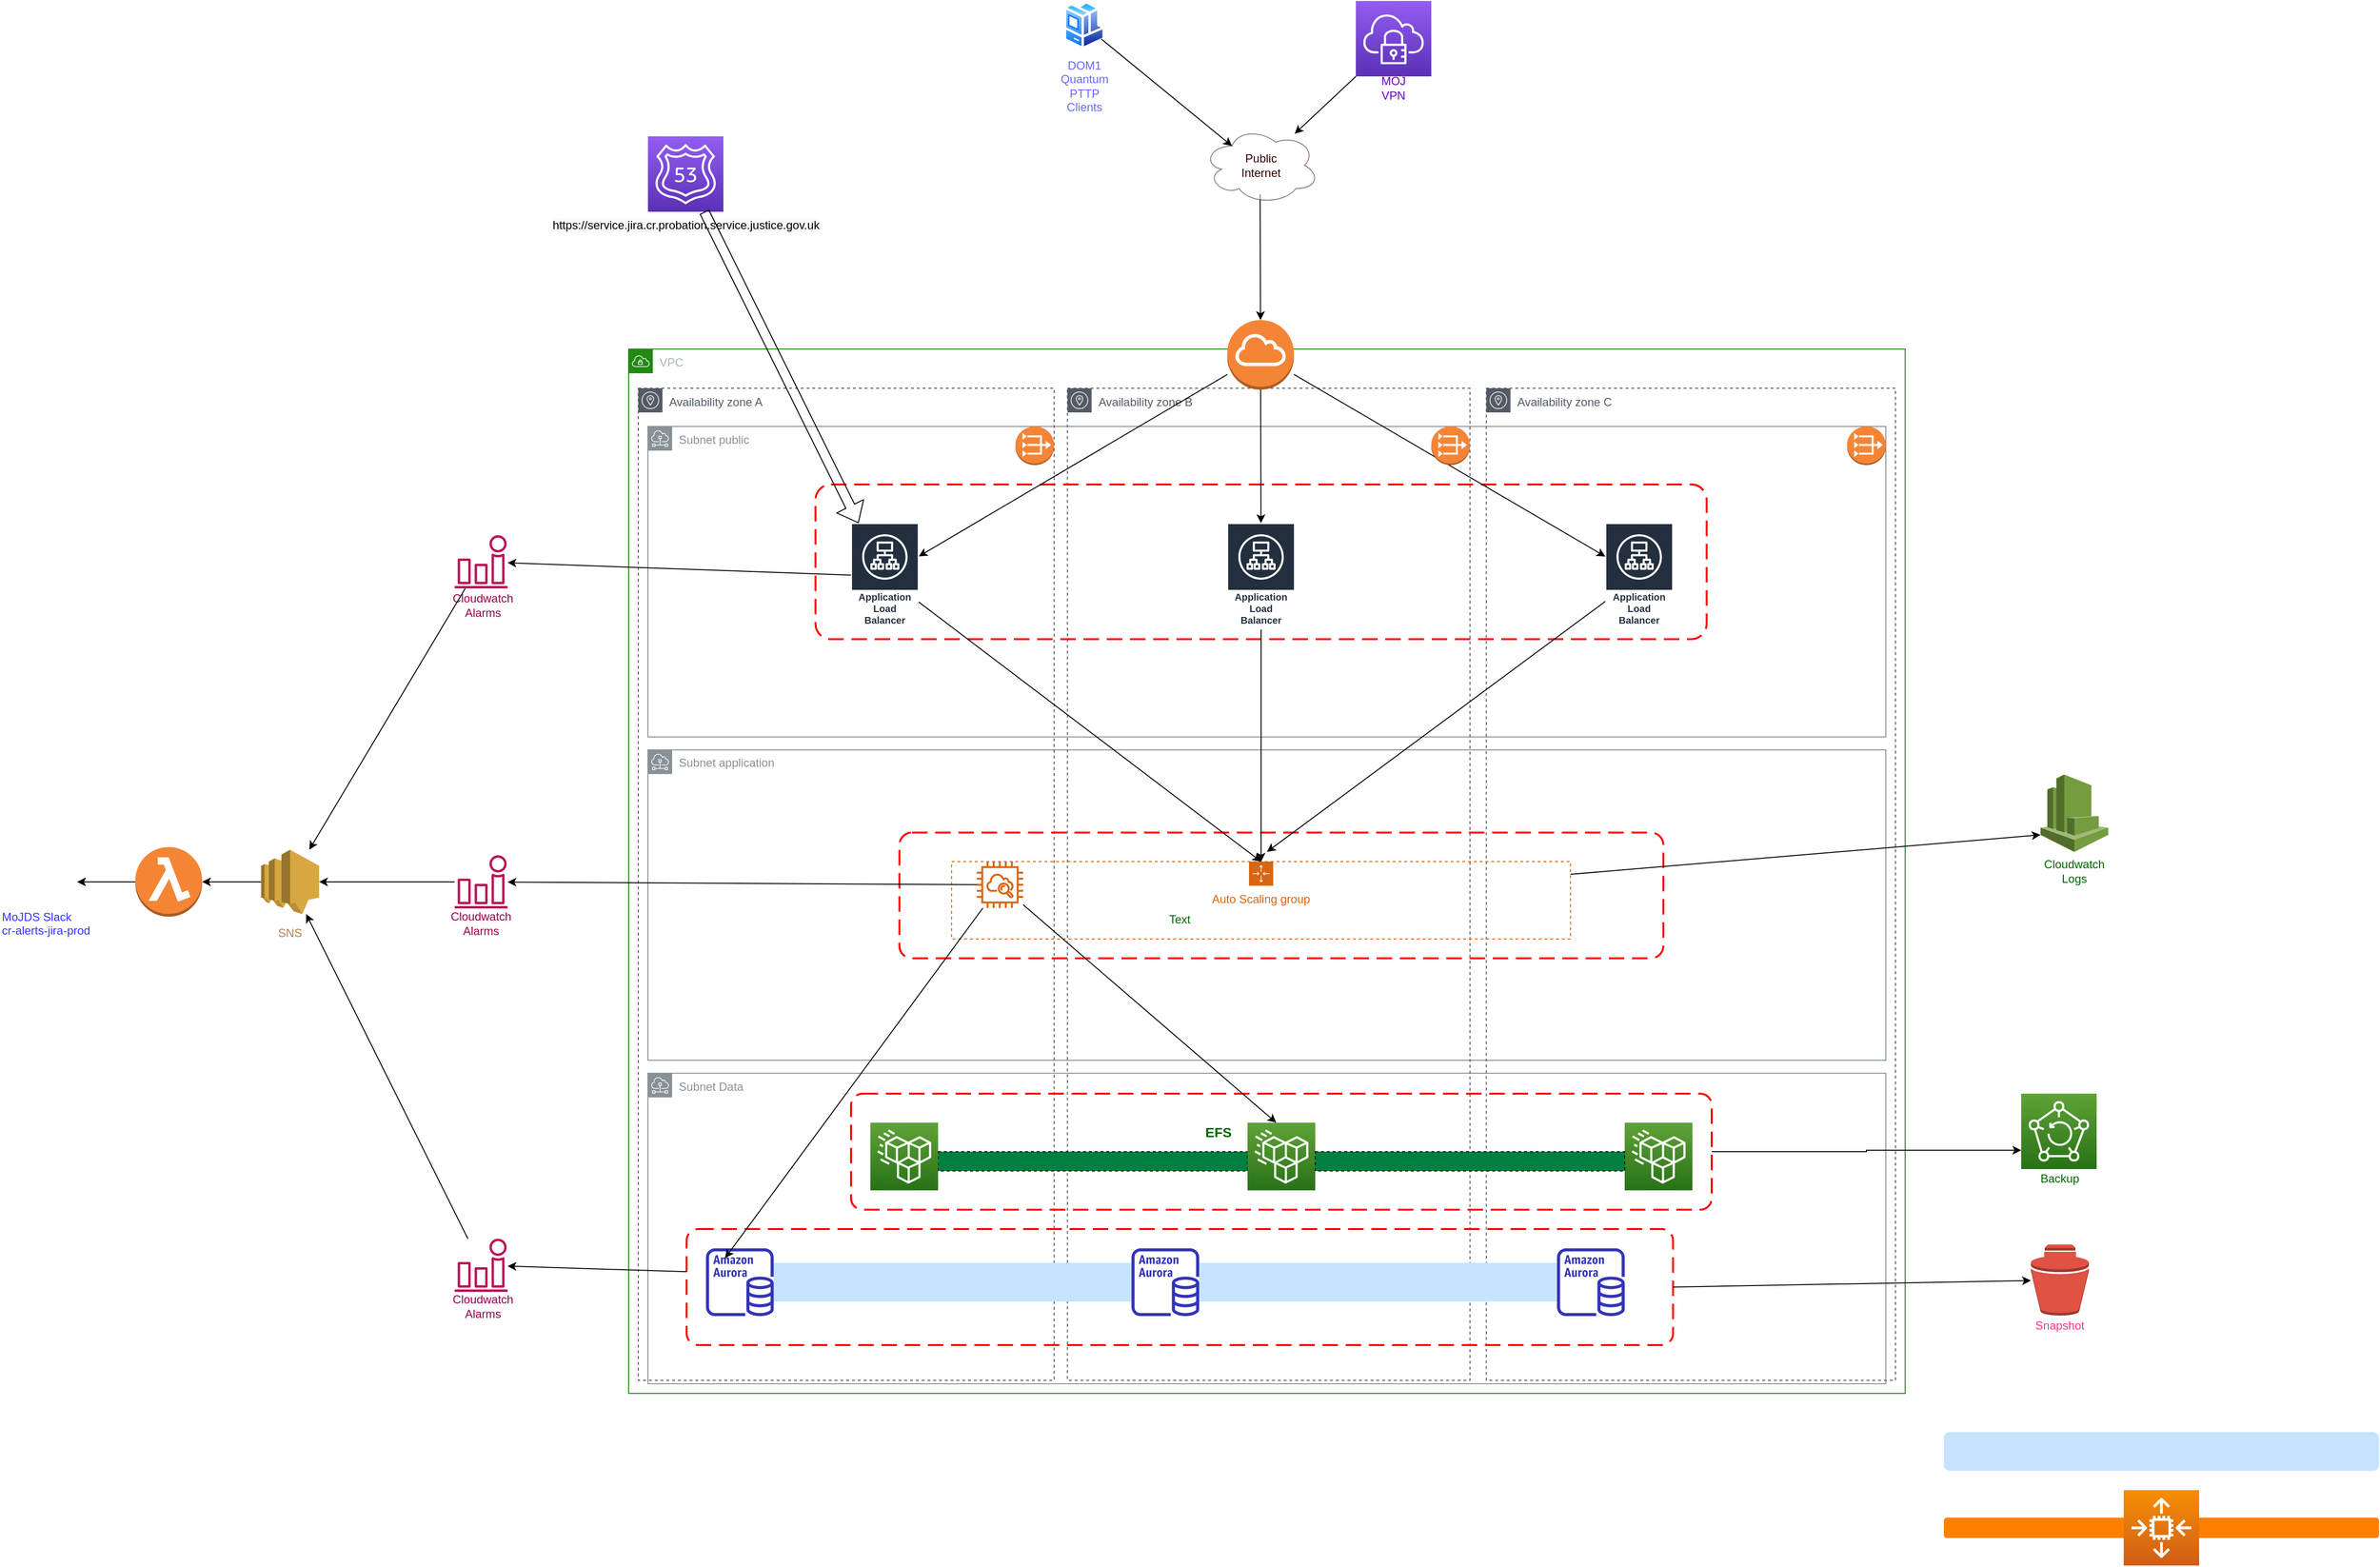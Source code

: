 <mxfile version="14.7.0" type="device"><diagram id="TUYu1_5qAVpoZkDvRc0O" name="Page-1"><mxGraphModel dx="1426" dy="801" grid="1" gridSize="10" guides="1" tooltips="1" connect="1" arrows="1" fold="1" page="1" pageScale="1" pageWidth="827" pageHeight="1169" math="0" shadow="0"><root><mxCell id="0"/><mxCell id="1" parent="0"/><mxCell id="mzkoQJD08yUXcUBkLZNH-1" parent="0" visible="0"/><mxCell id="mzkoQJD08yUXcUBkLZNH-2" value="Subnets colour" style="locked=1;" parent="0" visible="0"/><mxCell id="mzkoQJD08yUXcUBkLZNH-3" value="" style="group" parent="mzkoQJD08yUXcUBkLZNH-2" vertex="1" connectable="0"><mxGeometry x="700" y="480" width="1300" height="989.88" as="geometry"/></mxCell><mxCell id="mzkoQJD08yUXcUBkLZNH-4" value="Public subnet" style="points=[[0,0],[0.25,0],[0.5,0],[0.75,0],[1,0],[1,0.25],[1,0.5],[1,0.75],[1,1],[0.75,1],[0.5,1],[0.25,1],[0,1],[0,0.75],[0,0.5],[0,0.25]];outlineConnect=0;gradientColor=none;html=1;whiteSpace=wrap;fontSize=12;fontStyle=0;shape=mxgraph.aws4.group;grIcon=mxgraph.aws4.group_security_group;grStroke=0;strokeColor=#248814;fillColor=#E9F3E6;verticalAlign=top;align=left;spacingLeft=30;fontColor=#248814;dashed=0;" parent="mzkoQJD08yUXcUBkLZNH-3" vertex="1"><mxGeometry width="1300" height="325.11" as="geometry"/></mxCell><mxCell id="mzkoQJD08yUXcUBkLZNH-5" value="Private subnet Application" style="points=[[0,0],[0.25,0],[0.5,0],[0.75,0],[1,0],[1,0.25],[1,0.5],[1,0.75],[1,1],[0.75,1],[0.5,1],[0.25,1],[0,1],[0,0.75],[0,0.5],[0,0.25]];outlineConnect=0;gradientColor=none;html=1;whiteSpace=wrap;fontSize=12;fontStyle=0;shape=mxgraph.aws4.group;grIcon=mxgraph.aws4.group_security_group;grStroke=0;strokeColor=#147EBA;fillColor=#E6F2F8;verticalAlign=top;align=left;spacingLeft=30;fontColor=#147EBA;dashed=0;" parent="mzkoQJD08yUXcUBkLZNH-3" vertex="1"><mxGeometry y="334.469" width="1300" height="321.096" as="geometry"/></mxCell><mxCell id="mzkoQJD08yUXcUBkLZNH-6" value="Private subnet Data" style="points=[[0,0],[0.25,0],[0.5,0],[0.75,0],[1,0],[1,0.25],[1,0.5],[1,0.75],[1,1],[0.75,1],[0.5,1],[0.25,1],[0,1],[0,0.75],[0,0.5],[0,0.25]];outlineConnect=0;gradientColor=none;html=1;whiteSpace=wrap;fontSize=12;fontStyle=0;shape=mxgraph.aws4.group;grIcon=mxgraph.aws4.group_security_group;grStroke=0;strokeColor=#147EBA;verticalAlign=top;align=left;spacingLeft=30;fontColor=#147EBA;dashed=0;fillColor=#FFCCFF;" parent="mzkoQJD08yUXcUBkLZNH-3" vertex="1"><mxGeometry y="668.784" width="1300" height="321.096" as="geometry"/></mxCell><mxCell id="mzkoQJD08yUXcUBkLZNH-7" value="Subnets grey" style="locked=1;" parent="0"/><mxCell id="mzkoQJD08yUXcUBkLZNH-8" value="" style="group" parent="mzkoQJD08yUXcUBkLZNH-7" vertex="1" connectable="0"><mxGeometry x="710" y="480" width="1280" height="990" as="geometry"/></mxCell><mxCell id="mzkoQJD08yUXcUBkLZNH-9" value="Subnet public" style="outlineConnect=0;gradientColor=none;html=1;whiteSpace=wrap;fontSize=12;fontStyle=0;shape=mxgraph.aws4.group;grIcon=mxgraph.aws4.group_subnet;strokeColor=#879196;fillColor=none;verticalAlign=top;align=left;spacingLeft=30;fontColor=#879196;dashed=0;" parent="mzkoQJD08yUXcUBkLZNH-8" vertex="1"><mxGeometry width="1280" height="321.081" as="geometry"/></mxCell><mxCell id="mzkoQJD08yUXcUBkLZNH-10" value="Subnet application" style="outlineConnect=0;gradientColor=none;html=1;whiteSpace=wrap;fontSize=12;fontStyle=0;shape=mxgraph.aws4.group;grIcon=mxgraph.aws4.group_subnet;strokeColor=#879196;fillColor=none;verticalAlign=top;align=left;spacingLeft=30;fontColor=#879196;dashed=0;" parent="mzkoQJD08yUXcUBkLZNH-8" vertex="1"><mxGeometry y="334.459" width="1280" height="321.081" as="geometry"/></mxCell><mxCell id="mzkoQJD08yUXcUBkLZNH-11" value="Subnet Data" style="outlineConnect=0;gradientColor=none;html=1;whiteSpace=wrap;fontSize=12;fontStyle=0;shape=mxgraph.aws4.group;grIcon=mxgraph.aws4.group_subnet;strokeColor=#879196;fillColor=none;verticalAlign=top;align=left;spacingLeft=30;fontColor=#879196;dashed=0;" parent="mzkoQJD08yUXcUBkLZNH-8" vertex="1"><mxGeometry y="668.919" width="1280" height="321.081" as="geometry"/></mxCell><mxCell id="mzkoQJD08yUXcUBkLZNH-12" value="VPC" style="locked=1;" parent="0"/><mxCell id="mzkoQJD08yUXcUBkLZNH-13" value="" style="group" parent="mzkoQJD08yUXcUBkLZNH-12" vertex="1" connectable="0"><mxGeometry x="690" y="400" width="1320" height="1080" as="geometry"/></mxCell><mxCell id="mzkoQJD08yUXcUBkLZNH-14" value="VPC" style="points=[[0,0],[0.25,0],[0.5,0],[0.75,0],[1,0],[1,0.25],[1,0.5],[1,0.75],[1,1],[0.75,1],[0.5,1],[0.25,1],[0,1],[0,0.75],[0,0.5],[0,0.25]];outlineConnect=0;gradientColor=none;html=1;whiteSpace=wrap;fontSize=12;fontStyle=0;shape=mxgraph.aws4.group;grIcon=mxgraph.aws4.group_vpc;strokeColor=#248814;fillColor=none;verticalAlign=top;align=left;spacingLeft=30;fontColor=#AAB7B8;dashed=0;" parent="mzkoQJD08yUXcUBkLZNH-13" vertex="1"><mxGeometry width="1320.0" height="1080" as="geometry"/></mxCell><mxCell id="mzkoQJD08yUXcUBkLZNH-15" value="Availability zone C" style="outlineConnect=0;gradientColor=none;html=1;whiteSpace=wrap;fontSize=12;fontStyle=0;shape=mxgraph.aws4.group;grIcon=mxgraph.aws4.group_availability_zone;strokeColor=#545B64;fillColor=none;verticalAlign=top;align=left;spacingLeft=30;fontColor=#545B64;dashed=1;" parent="mzkoQJD08yUXcUBkLZNH-13" vertex="1"><mxGeometry x="886.87" y="40.5" width="423.13" height="1026" as="geometry"/></mxCell><mxCell id="mzkoQJD08yUXcUBkLZNH-16" value="Availability zone B" style="outlineConnect=0;gradientColor=none;html=1;whiteSpace=wrap;fontSize=12;fontStyle=0;shape=mxgraph.aws4.group;grIcon=mxgraph.aws4.group_availability_zone;strokeColor=#545B64;fillColor=none;verticalAlign=top;align=left;spacingLeft=30;fontColor=#545B64;dashed=1;" parent="mzkoQJD08yUXcUBkLZNH-13" vertex="1"><mxGeometry x="453.75" y="40.5" width="416.25" height="1026" as="geometry"/></mxCell><mxCell id="mzkoQJD08yUXcUBkLZNH-17" value="Availability zone A" style="outlineConnect=0;gradientColor=none;html=1;whiteSpace=wrap;fontSize=12;fontStyle=0;shape=mxgraph.aws4.group;grIcon=mxgraph.aws4.group_availability_zone;strokeColor=#545B64;fillColor=none;verticalAlign=top;align=left;spacingLeft=30;fontColor=#545B64;dashed=1;" parent="mzkoQJD08yUXcUBkLZNH-13" vertex="1"><mxGeometry x="10" y="40.5" width="430" height="1026" as="geometry"/></mxCell><mxCell id="mzkoQJD08yUXcUBkLZNH-18" value="" style="outlineConnect=0;dashed=0;verticalLabelPosition=bottom;verticalAlign=top;align=center;html=1;shape=mxgraph.aws3.internet_gateway;fillColor=#F58536;gradientColor=none;rounded=0;strokeColor=#000000;strokeWidth=2;fontColor=#006600;" parent="mzkoQJD08yUXcUBkLZNH-12" vertex="1"><mxGeometry x="1309" y="370" width="69" height="72" as="geometry"/></mxCell><mxCell id="mzkoQJD08yUXcUBkLZNH-19" value="Database" style="" parent="0"/><mxCell id="mzkoQJD08yUXcUBkLZNH-20" value="" style="outlineConnect=0;fontColor=#232F3E;gradientColor=none;fillColor=#3334B9;strokeColor=none;dashed=0;verticalLabelPosition=bottom;verticalAlign=top;align=center;html=1;fontSize=12;fontStyle=0;aspect=fixed;pointerEvents=1;shape=mxgraph.aws4.aurora_instance;" parent="mzkoQJD08yUXcUBkLZNH-19" vertex="1"><mxGeometry x="770" y="1330" width="70" height="70" as="geometry"/></mxCell><mxCell id="mzkoQJD08yUXcUBkLZNH-21" value="" style="outlineConnect=0;fontColor=#232F3E;gradientColor=none;fillColor=#3334B9;strokeColor=none;dashed=0;verticalLabelPosition=bottom;verticalAlign=top;align=center;html=1;fontSize=12;fontStyle=0;aspect=fixed;pointerEvents=1;shape=mxgraph.aws4.aurora_instance;" parent="mzkoQJD08yUXcUBkLZNH-19" vertex="1"><mxGeometry x="1650" y="1330" width="70" height="70" as="geometry"/></mxCell><mxCell id="mzkoQJD08yUXcUBkLZNH-22" value="" style="rounded=0;whiteSpace=wrap;html=1;fillColor=#C7E3FF;strokeColor=none;dashed=1;strokeWidth=2;" parent="mzkoQJD08yUXcUBkLZNH-19" vertex="1"><mxGeometry x="840" y="1345" width="370" height="40" as="geometry"/></mxCell><mxCell id="mzkoQJD08yUXcUBkLZNH-23" value="" style="outlineConnect=0;fontColor=#232F3E;gradientColor=none;fillColor=#3334B9;strokeColor=none;dashed=0;verticalLabelPosition=bottom;verticalAlign=top;align=center;html=1;fontSize=12;fontStyle=0;aspect=fixed;pointerEvents=1;shape=mxgraph.aws4.aurora_instance;" parent="mzkoQJD08yUXcUBkLZNH-19" vertex="1"><mxGeometry x="1210" y="1330" width="70" height="70" as="geometry"/></mxCell><mxCell id="mzkoQJD08yUXcUBkLZNH-24" value="" style="rounded=0;whiteSpace=wrap;html=1;fillColor=#C7E3FF;strokeColor=none;dashed=1;strokeWidth=2;" parent="mzkoQJD08yUXcUBkLZNH-19" vertex="1"><mxGeometry x="1280" y="1345" width="370" height="40" as="geometry"/></mxCell><mxCell id="mzkoQJD08yUXcUBkLZNH-25" value="EFS" style="" parent="0"/><mxCell id="mzkoQJD08yUXcUBkLZNH-26" value="" style="group" parent="mzkoQJD08yUXcUBkLZNH-25" vertex="1" connectable="0"><mxGeometry x="940" y="1200" width="850" height="70" as="geometry"/></mxCell><mxCell id="mzkoQJD08yUXcUBkLZNH-27" value="" style="rounded=0;whiteSpace=wrap;html=1;fillColor=#008040;dashed=1;" parent="mzkoQJD08yUXcUBkLZNH-26" vertex="1"><mxGeometry x="70" y="30" width="320" height="20" as="geometry"/></mxCell><mxCell id="mzkoQJD08yUXcUBkLZNH-28" value="" style="points=[[0,0,0],[0.25,0,0],[0.5,0,0],[0.75,0,0],[1,0,0],[0,1,0],[0.25,1,0],[0.5,1,0],[0.75,1,0],[1,1,0],[0,0.25,0],[0,0.5,0],[0,0.75,0],[1,0.25,0],[1,0.5,0],[1,0.75,0]];outlineConnect=0;fontColor=#232F3E;gradientColor=#60A337;gradientDirection=north;fillColor=#277116;strokeColor=#ffffff;dashed=0;verticalLabelPosition=bottom;verticalAlign=top;align=center;html=1;fontSize=12;fontStyle=0;aspect=fixed;shape=mxgraph.aws4.resourceIcon;resIcon=mxgraph.aws4.efs_standard;" parent="mzkoQJD08yUXcUBkLZNH-26" vertex="1"><mxGeometry width="70" height="70" as="geometry"/></mxCell><mxCell id="mzkoQJD08yUXcUBkLZNH-29" value="" style="points=[[0,0,0],[0.25,0,0],[0.5,0,0],[0.75,0,0],[1,0,0],[0,1,0],[0.25,1,0],[0.5,1,0],[0.75,1,0],[1,1,0],[0,0.25,0],[0,0.5,0],[0,0.75,0],[1,0.25,0],[1,0.5,0],[1,0.75,0]];outlineConnect=0;fontColor=#232F3E;gradientColor=#60A337;gradientDirection=north;fillColor=#277116;strokeColor=#ffffff;dashed=0;verticalLabelPosition=bottom;verticalAlign=top;align=center;html=1;fontSize=12;fontStyle=0;aspect=fixed;shape=mxgraph.aws4.resourceIcon;resIcon=mxgraph.aws4.efs_standard;" parent="mzkoQJD08yUXcUBkLZNH-26" vertex="1"><mxGeometry x="390" width="70" height="70" as="geometry"/></mxCell><mxCell id="mzkoQJD08yUXcUBkLZNH-30" value="" style="points=[[0,0,0],[0.25,0,0],[0.5,0,0],[0.75,0,0],[1,0,0],[0,1,0],[0.25,1,0],[0.5,1,0],[0.75,1,0],[1,1,0],[0,0.25,0],[0,0.5,0],[0,0.75,0],[1,0.25,0],[1,0.5,0],[1,0.75,0]];outlineConnect=0;fontColor=#232F3E;gradientColor=#60A337;gradientDirection=north;fillColor=#277116;strokeColor=#ffffff;dashed=0;verticalLabelPosition=bottom;verticalAlign=top;align=center;html=1;fontSize=12;fontStyle=0;aspect=fixed;shape=mxgraph.aws4.resourceIcon;resIcon=mxgraph.aws4.efs_standard;" parent="mzkoQJD08yUXcUBkLZNH-26" vertex="1"><mxGeometry x="780" width="70" height="70" as="geometry"/></mxCell><mxCell id="mzkoQJD08yUXcUBkLZNH-31" value="&lt;b&gt;&lt;font style=&quot;font-size: 14px&quot;&gt;EFS&lt;/font&gt;&lt;/b&gt;" style="text;html=1;strokeColor=none;fillColor=none;align=center;verticalAlign=middle;whiteSpace=wrap;rounded=0;fontColor=#006600;" parent="mzkoQJD08yUXcUBkLZNH-26" vertex="1"><mxGeometry x="340" width="40" height="20" as="geometry"/></mxCell><mxCell id="mzkoQJD08yUXcUBkLZNH-32" value="" style="rounded=0;whiteSpace=wrap;html=1;fillColor=#008040;dashed=1;" parent="mzkoQJD08yUXcUBkLZNH-26" vertex="1"><mxGeometry x="460" y="30" width="320" height="20" as="geometry"/></mxCell><mxCell id="mzkoQJD08yUXcUBkLZNH-33" value="useful artifacts" parent="0"/><mxCell id="mzkoQJD08yUXcUBkLZNH-34" value="" style="rounded=1;whiteSpace=wrap;html=1;fillColor=#C7E3FF;strokeColor=none;" parent="mzkoQJD08yUXcUBkLZNH-33" vertex="1"><mxGeometry x="2050" y="1520" width="450" height="40" as="geometry"/></mxCell><mxCell id="mzkoQJD08yUXcUBkLZNH-35" value="" style="group" parent="mzkoQJD08yUXcUBkLZNH-33" vertex="1" connectable="0"><mxGeometry x="2050" y="1580" width="450" height="78" as="geometry"/></mxCell><mxCell id="mzkoQJD08yUXcUBkLZNH-36" value="" style="rounded=1;whiteSpace=wrap;html=1;strokeColor=none;fillColor=#FF8000;" parent="mzkoQJD08yUXcUBkLZNH-35" vertex="1"><mxGeometry y="28.5" width="450" height="21" as="geometry"/></mxCell><mxCell id="mzkoQJD08yUXcUBkLZNH-37" value="" style="points=[[0,0,0],[0.25,0,0],[0.5,0,0],[0.75,0,0],[1,0,0],[0,1,0],[0.25,1,0],[0.5,1,0],[0.75,1,0],[1,1,0],[0,0.25,0],[0,0.5,0],[0,0.75,0],[1,0.25,0],[1,0.5,0],[1,0.75,0]];outlineConnect=0;fontColor=#232F3E;gradientColor=#F78E04;gradientDirection=north;fillColor=#D05C17;strokeColor=#ffffff;dashed=0;verticalLabelPosition=bottom;verticalAlign=top;align=center;html=1;fontSize=12;fontStyle=0;aspect=fixed;shape=mxgraph.aws4.resourceIcon;resIcon=mxgraph.aws4.auto_scaling2;" parent="mzkoQJD08yUXcUBkLZNH-35" vertex="1"><mxGeometry x="186" width="78" height="78" as="geometry"/></mxCell><mxCell id="mzkoQJD08yUXcUBkLZNH-38" value="Jira ECS" style="" parent="0"/><mxCell id="mzkoQJD08yUXcUBkLZNH-39" value="" style="rounded=1;arcSize=10;dashed=1;strokeColor=#ff0000;fillColor=none;gradientColor=none;dashPattern=8 4;strokeWidth=2;fontColor=#006600;" parent="mzkoQJD08yUXcUBkLZNH-38" vertex="1"><mxGeometry x="970" y="900" width="790" height="130" as="geometry"/></mxCell><mxCell id="mzkoQJD08yUXcUBkLZNH-40" value="" style="rounded=1;arcSize=10;dashed=1;strokeColor=#ff0000;fillColor=none;gradientColor=none;dashPattern=8 4;strokeWidth=2;fontColor=#006600;" parent="mzkoQJD08yUXcUBkLZNH-38" vertex="1"><mxGeometry x="883.25" y="540" width="921.5" height="160" as="geometry"/></mxCell><mxCell id="mzkoQJD08yUXcUBkLZNH-41" value="Application Load Balancer" style="outlineConnect=0;fontColor=#232F3E;gradientColor=none;strokeColor=#ffffff;fillColor=#232F3E;dashed=0;verticalLabelPosition=middle;verticalAlign=bottom;align=center;html=1;whiteSpace=wrap;fontSize=10;fontStyle=1;spacing=3;shape=mxgraph.aws4.productIcon;prIcon=mxgraph.aws4.application_load_balancer;" parent="mzkoQJD08yUXcUBkLZNH-38" vertex="1"><mxGeometry x="920" y="580" width="70" height="110" as="geometry"/></mxCell><mxCell id="mzkoQJD08yUXcUBkLZNH-42" value="Application Load Balancer" style="outlineConnect=0;fontColor=#232F3E;gradientColor=none;strokeColor=#ffffff;fillColor=#232F3E;dashed=0;verticalLabelPosition=middle;verticalAlign=bottom;align=center;html=1;whiteSpace=wrap;fontSize=10;fontStyle=1;spacing=3;shape=mxgraph.aws4.productIcon;prIcon=mxgraph.aws4.application_load_balancer;" parent="mzkoQJD08yUXcUBkLZNH-38" vertex="1"><mxGeometry x="1309" y="580" width="70" height="110" as="geometry"/></mxCell><mxCell id="mzkoQJD08yUXcUBkLZNH-43" value="Application Load Balancer" style="outlineConnect=0;fontColor=#232F3E;gradientColor=none;strokeColor=#ffffff;fillColor=#232F3E;dashed=0;verticalLabelPosition=middle;verticalAlign=bottom;align=center;html=1;whiteSpace=wrap;fontSize=10;fontStyle=1;spacing=3;shape=mxgraph.aws4.productIcon;prIcon=mxgraph.aws4.application_load_balancer;" parent="mzkoQJD08yUXcUBkLZNH-38" vertex="1"><mxGeometry x="1700" y="580" width="70" height="110" as="geometry"/></mxCell><mxCell id="mzkoQJD08yUXcUBkLZNH-44" value="" style="group" parent="mzkoQJD08yUXcUBkLZNH-38" vertex="1" connectable="0"><mxGeometry x="2150" y="840" width="70" height="110" as="geometry"/></mxCell><mxCell id="mzkoQJD08yUXcUBkLZNH-45" value="" style="group" parent="mzkoQJD08yUXcUBkLZNH-44" vertex="1" connectable="0"><mxGeometry width="70" height="110" as="geometry"/></mxCell><mxCell id="mzkoQJD08yUXcUBkLZNH-46" value="Cloudwatch Logs" style="text;html=1;strokeColor=none;fillColor=none;align=center;verticalAlign=middle;whiteSpace=wrap;rounded=0;fontColor=#006600;" parent="mzkoQJD08yUXcUBkLZNH-45" vertex="1"><mxGeometry x="15" y="90" width="40" height="20" as="geometry"/></mxCell><mxCell id="mzkoQJD08yUXcUBkLZNH-47" value="" style="outlineConnect=0;dashed=0;verticalLabelPosition=bottom;verticalAlign=top;align=center;html=1;shape=mxgraph.aws3.cloudwatch;fillColor=#759C3E;gradientColor=none;fontColor=#006600;" parent="mzkoQJD08yUXcUBkLZNH-44" vertex="1"><mxGeometry width="70" height="80" as="geometry"/></mxCell><mxCell id="mzkoQJD08yUXcUBkLZNH-48" value="Auto Scaling group" style="points=[[0,0],[0.25,0],[0.5,0],[0.75,0],[1,0],[1,0.25],[1,0.5],[1,0.75],[1,1],[0.75,1],[0.5,1],[0.25,1],[0,1],[0,0.75],[0,0.5],[0,0.25]];outlineConnect=0;gradientColor=none;html=1;whiteSpace=wrap;fontSize=12;fontStyle=0;shape=mxgraph.aws4.groupCenter;grIcon=mxgraph.aws4.group_auto_scaling_group;grStroke=1;strokeColor=#D86613;fillColor=none;verticalAlign=top;align=center;fontColor=#D86613;dashed=1;spacingTop=25;rounded=0;" parent="mzkoQJD08yUXcUBkLZNH-38" vertex="1"><mxGeometry x="1024" y="930" width="640" height="80" as="geometry"/></mxCell><mxCell id="mzkoQJD08yUXcUBkLZNH-49" value="" style="outlineConnect=0;fontColor=#232F3E;gradientColor=none;fillColor=#D86613;strokeColor=none;dashed=0;verticalLabelPosition=bottom;verticalAlign=top;align=center;html=1;fontSize=12;fontStyle=0;aspect=fixed;pointerEvents=1;shape=mxgraph.aws4.instance_with_cloudwatch2;rounded=0;" parent="mzkoQJD08yUXcUBkLZNH-38" vertex="1"><mxGeometry x="1050" y="930" width="48" height="48" as="geometry"/></mxCell><mxCell id="mzkoQJD08yUXcUBkLZNH-50" style="edgeStyle=orthogonalEdgeStyle;rounded=0;orthogonalLoop=1;jettySize=auto;html=1;exitX=1;exitY=0.5;exitDx=0;exitDy=0;entryX=0;entryY=0.75;entryDx=0;entryDy=0;entryPerimeter=0;fontColor=#006600;" parent="mzkoQJD08yUXcUBkLZNH-38" source="mzkoQJD08yUXcUBkLZNH-51" target="mzkoQJD08yUXcUBkLZNH-97" edge="1"><mxGeometry relative="1" as="geometry"/></mxCell><mxCell id="mzkoQJD08yUXcUBkLZNH-51" value="" style="rounded=1;arcSize=10;dashed=1;strokeColor=#ff0000;fillColor=none;gradientColor=none;dashPattern=8 4;strokeWidth=2;fontColor=#006600;" parent="mzkoQJD08yUXcUBkLZNH-38" vertex="1"><mxGeometry x="920" y="1170" width="890" height="120" as="geometry"/></mxCell><mxCell id="mzkoQJD08yUXcUBkLZNH-52" value="" style="rounded=1;arcSize=10;dashed=1;strokeColor=#ff0000;fillColor=none;gradientColor=none;dashPattern=8 4;strokeWidth=2;fontColor=#006600;" parent="mzkoQJD08yUXcUBkLZNH-38" vertex="1"><mxGeometry x="750" y="1310" width="1020" height="120" as="geometry"/></mxCell><mxCell id="mzkoQJD08yUXcUBkLZNH-53" value="" style="endArrow=classic;html=1;fontColor=#006600;" parent="mzkoQJD08yUXcUBkLZNH-38" source="mzkoQJD08yUXcUBkLZNH-18" target="mzkoQJD08yUXcUBkLZNH-41" edge="1"><mxGeometry width="50" height="50" relative="1" as="geometry"><mxPoint x="1040" y="950" as="sourcePoint"/><mxPoint x="1090" y="900" as="targetPoint"/></mxGeometry></mxCell><mxCell id="mzkoQJD08yUXcUBkLZNH-54" value="" style="endArrow=classic;html=1;fontColor=#006600;entryX=0.5;entryY=0;entryDx=0;entryDy=0;" parent="mzkoQJD08yUXcUBkLZNH-38" source="mzkoQJD08yUXcUBkLZNH-42" target="mzkoQJD08yUXcUBkLZNH-48" edge="1"><mxGeometry width="50" height="50" relative="1" as="geometry"><mxPoint x="1040" y="950" as="sourcePoint"/><mxPoint x="1090" y="900" as="targetPoint"/></mxGeometry></mxCell><mxCell id="mzkoQJD08yUXcUBkLZNH-55" value="" style="endArrow=classic;html=1;fontColor=#006600;entryX=0.494;entryY=0.25;entryDx=0;entryDy=0;entryPerimeter=0;" parent="mzkoQJD08yUXcUBkLZNH-38" source="mzkoQJD08yUXcUBkLZNH-49" target="mzkoQJD08yUXcUBkLZNH-51" edge="1"><mxGeometry width="50" height="50" relative="1" as="geometry"><mxPoint x="1040" y="950" as="sourcePoint"/><mxPoint x="1090" y="900" as="targetPoint"/></mxGeometry></mxCell><mxCell id="mzkoQJD08yUXcUBkLZNH-56" value="" style="endArrow=classic;html=1;fontColor=#006600;entryX=0.039;entryY=0.25;entryDx=0;entryDy=0;entryPerimeter=0;" parent="mzkoQJD08yUXcUBkLZNH-38" source="mzkoQJD08yUXcUBkLZNH-49" target="mzkoQJD08yUXcUBkLZNH-52" edge="1"><mxGeometry width="50" height="50" relative="1" as="geometry"><mxPoint x="1230" y="960" as="sourcePoint"/><mxPoint x="1280" y="910" as="targetPoint"/></mxGeometry></mxCell><mxCell id="mzkoQJD08yUXcUBkLZNH-57" value="" style="endArrow=classic;html=1;fontColor=#006600;entryX=0.5;entryY=0;entryDx=0;entryDy=0;" parent="mzkoQJD08yUXcUBkLZNH-38" source="mzkoQJD08yUXcUBkLZNH-41" target="mzkoQJD08yUXcUBkLZNH-48" edge="1"><mxGeometry width="50" height="50" relative="1" as="geometry"><mxPoint x="1230" y="960" as="sourcePoint"/><mxPoint x="1280" y="910" as="targetPoint"/></mxGeometry></mxCell><mxCell id="mzkoQJD08yUXcUBkLZNH-58" value="" style="endArrow=classic;html=1;fontColor=#006600;" parent="mzkoQJD08yUXcUBkLZNH-38" source="mzkoQJD08yUXcUBkLZNH-43" edge="1"><mxGeometry width="50" height="50" relative="1" as="geometry"><mxPoint x="1230" y="960" as="sourcePoint"/><mxPoint x="1350" y="920" as="targetPoint"/></mxGeometry></mxCell><mxCell id="mzkoQJD08yUXcUBkLZNH-59" value="" style="endArrow=classic;html=1;fontColor=#006600;" parent="mzkoQJD08yUXcUBkLZNH-38" source="mzkoQJD08yUXcUBkLZNH-18" target="mzkoQJD08yUXcUBkLZNH-43" edge="1"><mxGeometry width="50" height="50" relative="1" as="geometry"><mxPoint x="1230" y="960" as="sourcePoint"/><mxPoint x="1280" y="910" as="targetPoint"/></mxGeometry></mxCell><mxCell id="mzkoQJD08yUXcUBkLZNH-60" value="" style="endArrow=classic;html=1;fontColor=#006600;" parent="mzkoQJD08yUXcUBkLZNH-38" source="mzkoQJD08yUXcUBkLZNH-18" target="mzkoQJD08yUXcUBkLZNH-42" edge="1"><mxGeometry width="50" height="50" relative="1" as="geometry"><mxPoint x="1230" y="960" as="sourcePoint"/><mxPoint x="1280" y="910" as="targetPoint"/></mxGeometry></mxCell><mxCell id="mzkoQJD08yUXcUBkLZNH-61" value="" style="endArrow=classic;html=1;fontColor=#006600;" parent="mzkoQJD08yUXcUBkLZNH-38" target="mzkoQJD08yUXcUBkLZNH-18" edge="1"><mxGeometry width="50" height="50" relative="1" as="geometry"><mxPoint x="1343" y="240" as="sourcePoint"/><mxPoint x="1280" y="510" as="targetPoint"/></mxGeometry></mxCell><mxCell id="mzkoQJD08yUXcUBkLZNH-62" value="" style="outlineConnect=0;dashed=0;verticalLabelPosition=bottom;verticalAlign=top;align=center;html=1;shape=mxgraph.aws3.vpc_nat_gateway;fillColor=#F58536;gradientColor=none;rounded=0;strokeColor=#006600;strokeWidth=2;fontColor=#006600;" parent="mzkoQJD08yUXcUBkLZNH-38" vertex="1"><mxGeometry x="1090" y="480" width="40" height="40" as="geometry"/></mxCell><mxCell id="mzkoQJD08yUXcUBkLZNH-63" value="" style="outlineConnect=0;dashed=0;verticalLabelPosition=bottom;verticalAlign=top;align=center;html=1;shape=mxgraph.aws3.vpc_nat_gateway;fillColor=#F58536;gradientColor=none;rounded=0;strokeColor=#006600;strokeWidth=2;fontColor=#006600;" parent="mzkoQJD08yUXcUBkLZNH-38" vertex="1"><mxGeometry x="1520" y="480" width="40" height="40" as="geometry"/></mxCell><mxCell id="mzkoQJD08yUXcUBkLZNH-64" value="" style="outlineConnect=0;dashed=0;verticalLabelPosition=bottom;verticalAlign=top;align=center;html=1;shape=mxgraph.aws3.vpc_nat_gateway;fillColor=#F58536;gradientColor=none;rounded=0;strokeColor=#006600;strokeWidth=2;fontColor=#006600;" parent="mzkoQJD08yUXcUBkLZNH-38" vertex="1"><mxGeometry x="1950" y="480" width="40" height="40" as="geometry"/></mxCell><mxCell id="mzkoQJD08yUXcUBkLZNH-65" value="" style="endArrow=classic;html=1;fontColor=#006600;" parent="mzkoQJD08yUXcUBkLZNH-38" source="mzkoQJD08yUXcUBkLZNH-52" target="mzkoQJD08yUXcUBkLZNH-79" edge="1"><mxGeometry width="50" height="50" relative="1" as="geometry"><mxPoint x="1230" y="1020" as="sourcePoint"/><mxPoint x="1280" y="970" as="targetPoint"/></mxGeometry></mxCell><mxCell id="mzkoQJD08yUXcUBkLZNH-66" value="" style="endArrow=classic;html=1;fontColor=#006600;" parent="mzkoQJD08yUXcUBkLZNH-38" source="mzkoQJD08yUXcUBkLZNH-49" target="mzkoQJD08yUXcUBkLZNH-73" edge="1"><mxGeometry width="50" height="50" relative="1" as="geometry"><mxPoint x="1230" y="1020" as="sourcePoint"/><mxPoint x="1280" y="970" as="targetPoint"/></mxGeometry></mxCell><mxCell id="mzkoQJD08yUXcUBkLZNH-67" value="" style="endArrow=classic;html=1;fontColor=#006600;" parent="mzkoQJD08yUXcUBkLZNH-38" source="mzkoQJD08yUXcUBkLZNH-41" target="mzkoQJD08yUXcUBkLZNH-76" edge="1"><mxGeometry width="50" height="50" relative="1" as="geometry"><mxPoint x="1230" y="1020" as="sourcePoint"/><mxPoint x="1280" y="970" as="targetPoint"/></mxGeometry></mxCell><mxCell id="mzkoQJD08yUXcUBkLZNH-68" value="Text" style="text;html=1;strokeColor=none;fillColor=none;align=center;verticalAlign=middle;whiteSpace=wrap;rounded=0;dashed=1;fontColor=#006600;" parent="mzkoQJD08yUXcUBkLZNH-38" vertex="1"><mxGeometry x="1240" y="980" width="40" height="20" as="geometry"/></mxCell><mxCell id="mzkoQJD08yUXcUBkLZNH-69" value="" style="group" parent="mzkoQJD08yUXcUBkLZNH-38" vertex="1" connectable="0"><mxGeometry x="310" y="917.75" width="60" height="96.5" as="geometry"/></mxCell><mxCell id="mzkoQJD08yUXcUBkLZNH-70" value="" style="outlineConnect=0;dashed=0;verticalLabelPosition=bottom;verticalAlign=top;align=center;html=1;shape=mxgraph.aws3.sns;fillColor=#D9A741;gradientColor=none;rounded=0;strokeColor=#006600;strokeWidth=2;fontColor=#006600;" parent="mzkoQJD08yUXcUBkLZNH-69" vertex="1"><mxGeometry width="60" height="66.5" as="geometry"/></mxCell><mxCell id="mzkoQJD08yUXcUBkLZNH-71" value="&lt;font color=&quot;#b58150&quot;&gt;SNS&lt;/font&gt;" style="text;html=1;strokeColor=none;fillColor=none;align=center;verticalAlign=middle;whiteSpace=wrap;rounded=0;dashed=1;fontColor=#006600;" parent="mzkoQJD08yUXcUBkLZNH-69" vertex="1"><mxGeometry x="10" y="76.5" width="40" height="20" as="geometry"/></mxCell><mxCell id="mzkoQJD08yUXcUBkLZNH-72" value="" style="group" parent="mzkoQJD08yUXcUBkLZNH-38" vertex="1" connectable="0"><mxGeometry x="510" y="923.5" width="55" height="85" as="geometry"/></mxCell><mxCell id="mzkoQJD08yUXcUBkLZNH-73" value="" style="outlineConnect=0;fontColor=#232F3E;gradientColor=none;fillColor=#BC1356;strokeColor=none;dashed=0;verticalLabelPosition=bottom;verticalAlign=top;align=center;html=1;fontSize=12;fontStyle=0;aspect=fixed;pointerEvents=1;shape=mxgraph.aws4.alarm;rounded=0;" parent="mzkoQJD08yUXcUBkLZNH-72" vertex="1"><mxGeometry width="55" height="55" as="geometry"/></mxCell><mxCell id="mzkoQJD08yUXcUBkLZNH-74" value="&lt;font color=&quot;#99004d&quot;&gt;Cloudwatch&lt;br&gt;Alarms&lt;/font&gt;" style="text;html=1;strokeColor=none;fillColor=none;align=center;verticalAlign=middle;whiteSpace=wrap;rounded=0;dashed=1;fontColor=#006600;" parent="mzkoQJD08yUXcUBkLZNH-72" vertex="1"><mxGeometry x="1.25" y="55" width="52.5" height="30" as="geometry"/></mxCell><mxCell id="mzkoQJD08yUXcUBkLZNH-75" value="" style="group" parent="mzkoQJD08yUXcUBkLZNH-38" vertex="1" connectable="0"><mxGeometry x="510" y="592.5" width="55" height="87.5" as="geometry"/></mxCell><mxCell id="mzkoQJD08yUXcUBkLZNH-76" value="" style="outlineConnect=0;fontColor=#232F3E;gradientColor=none;fillColor=#BC1356;strokeColor=none;dashed=0;verticalLabelPosition=bottom;verticalAlign=top;align=center;html=1;fontSize=12;fontStyle=0;aspect=fixed;pointerEvents=1;shape=mxgraph.aws4.alarm;rounded=0;" parent="mzkoQJD08yUXcUBkLZNH-75" vertex="1"><mxGeometry width="55" height="55" as="geometry"/></mxCell><mxCell id="mzkoQJD08yUXcUBkLZNH-77" value="&lt;font color=&quot;#99004d&quot;&gt;Cloudwatch&lt;br&gt;Alarms&lt;/font&gt;" style="text;html=1;strokeColor=none;fillColor=none;align=center;verticalAlign=middle;whiteSpace=wrap;rounded=0;dashed=1;fontColor=#006600;" parent="mzkoQJD08yUXcUBkLZNH-75" vertex="1"><mxGeometry x="2.5" y="57.5" width="52.5" height="30" as="geometry"/></mxCell><mxCell id="mzkoQJD08yUXcUBkLZNH-78" value="" style="group" parent="mzkoQJD08yUXcUBkLZNH-38" vertex="1" connectable="0"><mxGeometry x="510" y="1320" width="55" height="85" as="geometry"/></mxCell><mxCell id="mzkoQJD08yUXcUBkLZNH-79" value="" style="outlineConnect=0;fontColor=#232F3E;gradientColor=none;fillColor=#BC1356;strokeColor=none;dashed=0;verticalLabelPosition=bottom;verticalAlign=top;align=center;html=1;fontSize=12;fontStyle=0;aspect=fixed;pointerEvents=1;shape=mxgraph.aws4.alarm;rounded=0;" parent="mzkoQJD08yUXcUBkLZNH-78" vertex="1"><mxGeometry width="55" height="55" as="geometry"/></mxCell><mxCell id="mzkoQJD08yUXcUBkLZNH-80" value="&lt;font color=&quot;#99004d&quot;&gt;Cloudwatch&lt;br&gt;Alarms&lt;/font&gt;" style="text;html=1;strokeColor=none;fillColor=none;align=center;verticalAlign=middle;whiteSpace=wrap;rounded=0;dashed=1;fontColor=#006600;" parent="mzkoQJD08yUXcUBkLZNH-78" vertex="1"><mxGeometry x="2.5" y="55" width="52.5" height="30" as="geometry"/></mxCell><mxCell id="mzkoQJD08yUXcUBkLZNH-81" value="" style="outlineConnect=0;dashed=0;verticalLabelPosition=bottom;verticalAlign=top;align=center;html=1;shape=mxgraph.aws3.lambda_function;fillColor=#F58534;gradientColor=none;rounded=0;strokeColor=#006600;strokeWidth=2;fontColor=#006600;" parent="mzkoQJD08yUXcUBkLZNH-38" vertex="1"><mxGeometry x="180" y="915" width="69" height="72" as="geometry"/></mxCell><mxCell id="mzkoQJD08yUXcUBkLZNH-82" value="MoJDS Slack &#10;cr-alerts-jira-prod" style="shape=image;imageAspect=0;aspect=fixed;verticalLabelPosition=bottom;verticalAlign=top;strokeColor=#330000;fontColor=#3333FF;align=left;image=https://cdn.mos.cms.futurecdn.net/SDDw7CnuoUGax6x9mTo7dd.jpg;" parent="mzkoQJD08yUXcUBkLZNH-38" vertex="1"><mxGeometry x="40" y="928.54" width="79.73" height="44.92" as="geometry"/></mxCell><mxCell id="mzkoQJD08yUXcUBkLZNH-83" value="" style="endArrow=classic;html=1;fontColor=#006600;" parent="mzkoQJD08yUXcUBkLZNH-38" source="mzkoQJD08yUXcUBkLZNH-76" target="mzkoQJD08yUXcUBkLZNH-70" edge="1"><mxGeometry width="50" height="50" relative="1" as="geometry"><mxPoint x="800" y="860" as="sourcePoint"/><mxPoint x="850" y="810" as="targetPoint"/></mxGeometry></mxCell><mxCell id="mzkoQJD08yUXcUBkLZNH-84" value="" style="endArrow=classic;html=1;fontColor=#006600;entryX=1;entryY=0.5;entryDx=0;entryDy=0;entryPerimeter=0;" parent="mzkoQJD08yUXcUBkLZNH-38" source="mzkoQJD08yUXcUBkLZNH-73" target="mzkoQJD08yUXcUBkLZNH-70" edge="1"><mxGeometry width="50" height="50" relative="1" as="geometry"><mxPoint x="800" y="860" as="sourcePoint"/><mxPoint x="380" y="950" as="targetPoint"/></mxGeometry></mxCell><mxCell id="mzkoQJD08yUXcUBkLZNH-85" value="" style="endArrow=classic;html=1;fontColor=#006600;" parent="mzkoQJD08yUXcUBkLZNH-38" source="mzkoQJD08yUXcUBkLZNH-79" target="mzkoQJD08yUXcUBkLZNH-70" edge="1"><mxGeometry width="50" height="50" relative="1" as="geometry"><mxPoint x="800" y="860" as="sourcePoint"/><mxPoint x="850" y="810" as="targetPoint"/></mxGeometry></mxCell><mxCell id="mzkoQJD08yUXcUBkLZNH-86" value="" style="endArrow=classic;html=1;fontColor=#006600;" parent="mzkoQJD08yUXcUBkLZNH-38" source="mzkoQJD08yUXcUBkLZNH-70" target="mzkoQJD08yUXcUBkLZNH-81" edge="1"><mxGeometry width="50" height="50" relative="1" as="geometry"><mxPoint x="800" y="860" as="sourcePoint"/><mxPoint x="850" y="810" as="targetPoint"/></mxGeometry></mxCell><mxCell id="mzkoQJD08yUXcUBkLZNH-87" value="" style="endArrow=classic;html=1;fontColor=#006600;" parent="mzkoQJD08yUXcUBkLZNH-38" source="mzkoQJD08yUXcUBkLZNH-81" target="mzkoQJD08yUXcUBkLZNH-82" edge="1"><mxGeometry width="50" height="50" relative="1" as="geometry"><mxPoint x="800" y="860" as="sourcePoint"/><mxPoint x="850" y="810" as="targetPoint"/></mxGeometry></mxCell><mxCell id="mzkoQJD08yUXcUBkLZNH-88" value="DOM1&lt;br&gt;Quantum&lt;br&gt;PTTP&lt;br&gt;Clients" style="aspect=fixed;perimeter=ellipsePerimeter;html=1;align=center;shadow=0;dashed=0;spacingTop=3;image;image=img/lib/active_directory/workstation_client.svg;fontColor=#6666FF;" parent="mzkoQJD08yUXcUBkLZNH-38" vertex="1"><mxGeometry x="1140" y="40" width="42.5" height="50" as="geometry"/></mxCell><mxCell id="mzkoQJD08yUXcUBkLZNH-89" value="Public &lt;br&gt;Internet" style="ellipse;shape=cloud;whiteSpace=wrap;html=1;strokeColor=#330000;gradientColor=#ffffff;fontColor=#330000;opacity=50;align=center;" parent="mzkoQJD08yUXcUBkLZNH-38" vertex="1"><mxGeometry x="1284" y="170" width="120" height="80" as="geometry"/></mxCell><mxCell id="mzkoQJD08yUXcUBkLZNH-90" value="" style="group" parent="mzkoQJD08yUXcUBkLZNH-38" vertex="1" connectable="0"><mxGeometry x="1442" y="40" width="78" height="100" as="geometry"/></mxCell><mxCell id="mzkoQJD08yUXcUBkLZNH-91" value="" style="points=[[0,0,0],[0.25,0,0],[0.5,0,0],[0.75,0,0],[1,0,0],[0,1,0],[0.25,1,0],[0.5,1,0],[0.75,1,0],[1,1,0],[0,0.25,0],[0,0.5,0],[0,0.75,0],[1,0.25,0],[1,0.5,0],[1,0.75,0]];outlineConnect=0;fontColor=#232F3E;gradientColor=#945DF2;gradientDirection=north;fillColor=#5A30B5;strokeColor=#ffffff;dashed=0;verticalLabelPosition=bottom;verticalAlign=top;align=center;html=1;fontSize=12;fontStyle=0;aspect=fixed;shape=mxgraph.aws4.resourceIcon;resIcon=mxgraph.aws4.client_vpn;rounded=0;" parent="mzkoQJD08yUXcUBkLZNH-90" vertex="1"><mxGeometry width="78" height="78" as="geometry"/></mxCell><mxCell id="mzkoQJD08yUXcUBkLZNH-92" value="&lt;font color=&quot;#6600cc&quot;&gt;MOJ VPN&lt;/font&gt;" style="text;html=1;strokeColor=none;fillColor=none;align=center;verticalAlign=middle;whiteSpace=wrap;rounded=0;dashed=1;fontColor=#006600;" parent="mzkoQJD08yUXcUBkLZNH-90" vertex="1"><mxGeometry x="19" y="80" width="40" height="20" as="geometry"/></mxCell><mxCell id="mzkoQJD08yUXcUBkLZNH-93" value="" style="endArrow=classic;html=1;fontColor=#006600;entryX=0.25;entryY=0.25;entryDx=0;entryDy=0;entryPerimeter=0;" parent="mzkoQJD08yUXcUBkLZNH-38" source="mzkoQJD08yUXcUBkLZNH-88" target="mzkoQJD08yUXcUBkLZNH-89" edge="1"><mxGeometry width="50" height="50" relative="1" as="geometry"><mxPoint x="800" y="300" as="sourcePoint"/><mxPoint x="850" y="250" as="targetPoint"/></mxGeometry></mxCell><mxCell id="mzkoQJD08yUXcUBkLZNH-94" value="" style="endArrow=classic;html=1;fontColor=#006600;exitX=0;exitY=1;exitDx=0;exitDy=0;exitPerimeter=0;" parent="mzkoQJD08yUXcUBkLZNH-38" source="mzkoQJD08yUXcUBkLZNH-91" target="mzkoQJD08yUXcUBkLZNH-89" edge="1"><mxGeometry width="50" height="50" relative="1" as="geometry"><mxPoint x="800" y="300" as="sourcePoint"/><mxPoint x="850" y="250" as="targetPoint"/></mxGeometry></mxCell><mxCell id="mzkoQJD08yUXcUBkLZNH-95" value="&lt;meta charset=&quot;utf-8&quot;&gt;&lt;span style=&quot;color: rgb(0, 0, 0); font-family: helvetica; font-size: 12px; font-style: normal; font-weight: 400; letter-spacing: normal; text-align: center; text-indent: 0px; text-transform: none; word-spacing: 0px; background-color: rgb(248, 249, 250); display: inline; float: none;&quot;&gt;https://service.jira.cr.probation.service.justice.gov.uk&lt;/span&gt;" style="points=[[0,0,0],[0.25,0,0],[0.5,0,0],[0.75,0,0],[1,0,0],[0,1,0],[0.25,1,0],[0.5,1,0],[0.75,1,0],[1,1,0],[0,0.25,0],[0,0.5,0],[0,0.75,0],[1,0.25,0],[1,0.5,0],[1,0.75,0]];outlineConnect=0;fontColor=#232F3E;gradientColor=#945DF2;gradientDirection=north;fillColor=#5A30B5;strokeColor=#ffffff;dashed=0;verticalLabelPosition=bottom;verticalAlign=top;align=center;html=1;fontSize=12;fontStyle=0;aspect=fixed;shape=mxgraph.aws4.resourceIcon;resIcon=mxgraph.aws4.route_53;rounded=0;" parent="mzkoQJD08yUXcUBkLZNH-38" vertex="1"><mxGeometry x="710" y="180" width="78" height="78" as="geometry"/></mxCell><mxCell id="mzkoQJD08yUXcUBkLZNH-96" value="" style="shape=flexArrow;endArrow=classic;html=1;fontColor=#006600;" parent="mzkoQJD08yUXcUBkLZNH-38" source="mzkoQJD08yUXcUBkLZNH-95" target="mzkoQJD08yUXcUBkLZNH-41" edge="1"><mxGeometry width="50" height="50" relative="1" as="geometry"><mxPoint x="1090" y="300" as="sourcePoint"/><mxPoint x="1140" y="250" as="targetPoint"/></mxGeometry></mxCell><mxCell id="mzkoQJD08yUXcUBkLZNH-97" value="" style="points=[[0,0,0],[0.25,0,0],[0.5,0,0],[0.75,0,0],[1,0,0],[0,1,0],[0.25,1,0],[0.5,1,0],[0.75,1,0],[1,1,0],[0,0.25,0],[0,0.5,0],[0,0.75,0],[1,0.25,0],[1,0.5,0],[1,0.75,0]];outlineConnect=0;fontColor=#232F3E;gradientColor=#60A337;gradientDirection=north;fillColor=#277116;strokeColor=#ffffff;dashed=0;verticalLabelPosition=bottom;verticalAlign=top;align=center;html=1;fontSize=12;fontStyle=0;aspect=fixed;shape=mxgraph.aws4.resourceIcon;resIcon=mxgraph.aws4.backup;rounded=0;" parent="mzkoQJD08yUXcUBkLZNH-38" vertex="1"><mxGeometry x="2130" y="1170" width="78" height="78" as="geometry"/></mxCell><mxCell id="mzkoQJD08yUXcUBkLZNH-98" value="Backup" style="text;html=1;strokeColor=none;fillColor=none;align=center;verticalAlign=middle;whiteSpace=wrap;rounded=0;dashed=1;fontColor=#006600;" parent="mzkoQJD08yUXcUBkLZNH-38" vertex="1"><mxGeometry x="2150" y="1248" width="40" height="20" as="geometry"/></mxCell><mxCell id="mzkoQJD08yUXcUBkLZNH-99" value="" style="outlineConnect=0;dashed=0;verticalLabelPosition=bottom;verticalAlign=top;align=center;html=1;shape=mxgraph.aws3.snapshot;fillColor=#E05243;gradientColor=none;rounded=0;strokeColor=#006600;strokeWidth=2;fontColor=#006600;" parent="mzkoQJD08yUXcUBkLZNH-38" vertex="1"><mxGeometry x="2140" y="1326" width="60" height="73.5" as="geometry"/></mxCell><mxCell id="mzkoQJD08yUXcUBkLZNH-100" value="&lt;font color=&quot;#ff3399&quot;&gt;Snapshot&lt;br&gt;&lt;/font&gt;" style="text;html=1;strokeColor=none;fillColor=none;align=center;verticalAlign=middle;whiteSpace=wrap;rounded=0;dashed=1;fontColor=#006600;" parent="mzkoQJD08yUXcUBkLZNH-38" vertex="1"><mxGeometry x="2150" y="1399.5" width="40" height="20" as="geometry"/></mxCell><mxCell id="mzkoQJD08yUXcUBkLZNH-101" value="" style="endArrow=classic;html=1;fontColor=#006600;exitX=1;exitY=0.5;exitDx=0;exitDy=0;" parent="mzkoQJD08yUXcUBkLZNH-38" source="mzkoQJD08yUXcUBkLZNH-52" target="mzkoQJD08yUXcUBkLZNH-99" edge="1"><mxGeometry width="50" height="50" relative="1" as="geometry"><mxPoint x="2240" y="1150" as="sourcePoint"/><mxPoint x="2290" y="1100" as="targetPoint"/></mxGeometry></mxCell><mxCell id="mzkoQJD08yUXcUBkLZNH-102" value="" style="endArrow=classic;html=1;fontColor=#006600;entryX=0;entryY=0.78;entryDx=0;entryDy=0;entryPerimeter=0;" parent="mzkoQJD08yUXcUBkLZNH-38" source="mzkoQJD08yUXcUBkLZNH-48" target="mzkoQJD08yUXcUBkLZNH-47" edge="1"><mxGeometry width="50" height="50" relative="1" as="geometry"><mxPoint x="1720" y="1150" as="sourcePoint"/><mxPoint x="1770" y="1100" as="targetPoint"/></mxGeometry></mxCell></root></mxGraphModel></diagram></mxfile>